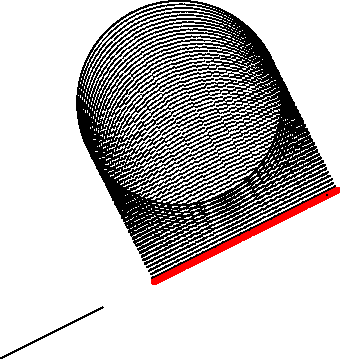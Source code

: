 size(6cm,0);

import math;

pair A=(0,0), B=(1,.5);
path cle=shift(1.75,2.5)*unitcircle;
pair pt, ptp;

pair project(pair pt, pair A, pair B)
  {
    return extension(pt,pt-dir(90+degrees(A-B,false)),A,B);
  }

draw(A--B);
draw(cle);

for (real t=0; t<=4; t+=.01)
  {
    pt=point(cle,t);
    ptp=project(pt,A,B);
    dot(ptp, red);
    draw(pt--ptp,dotted);

  }
